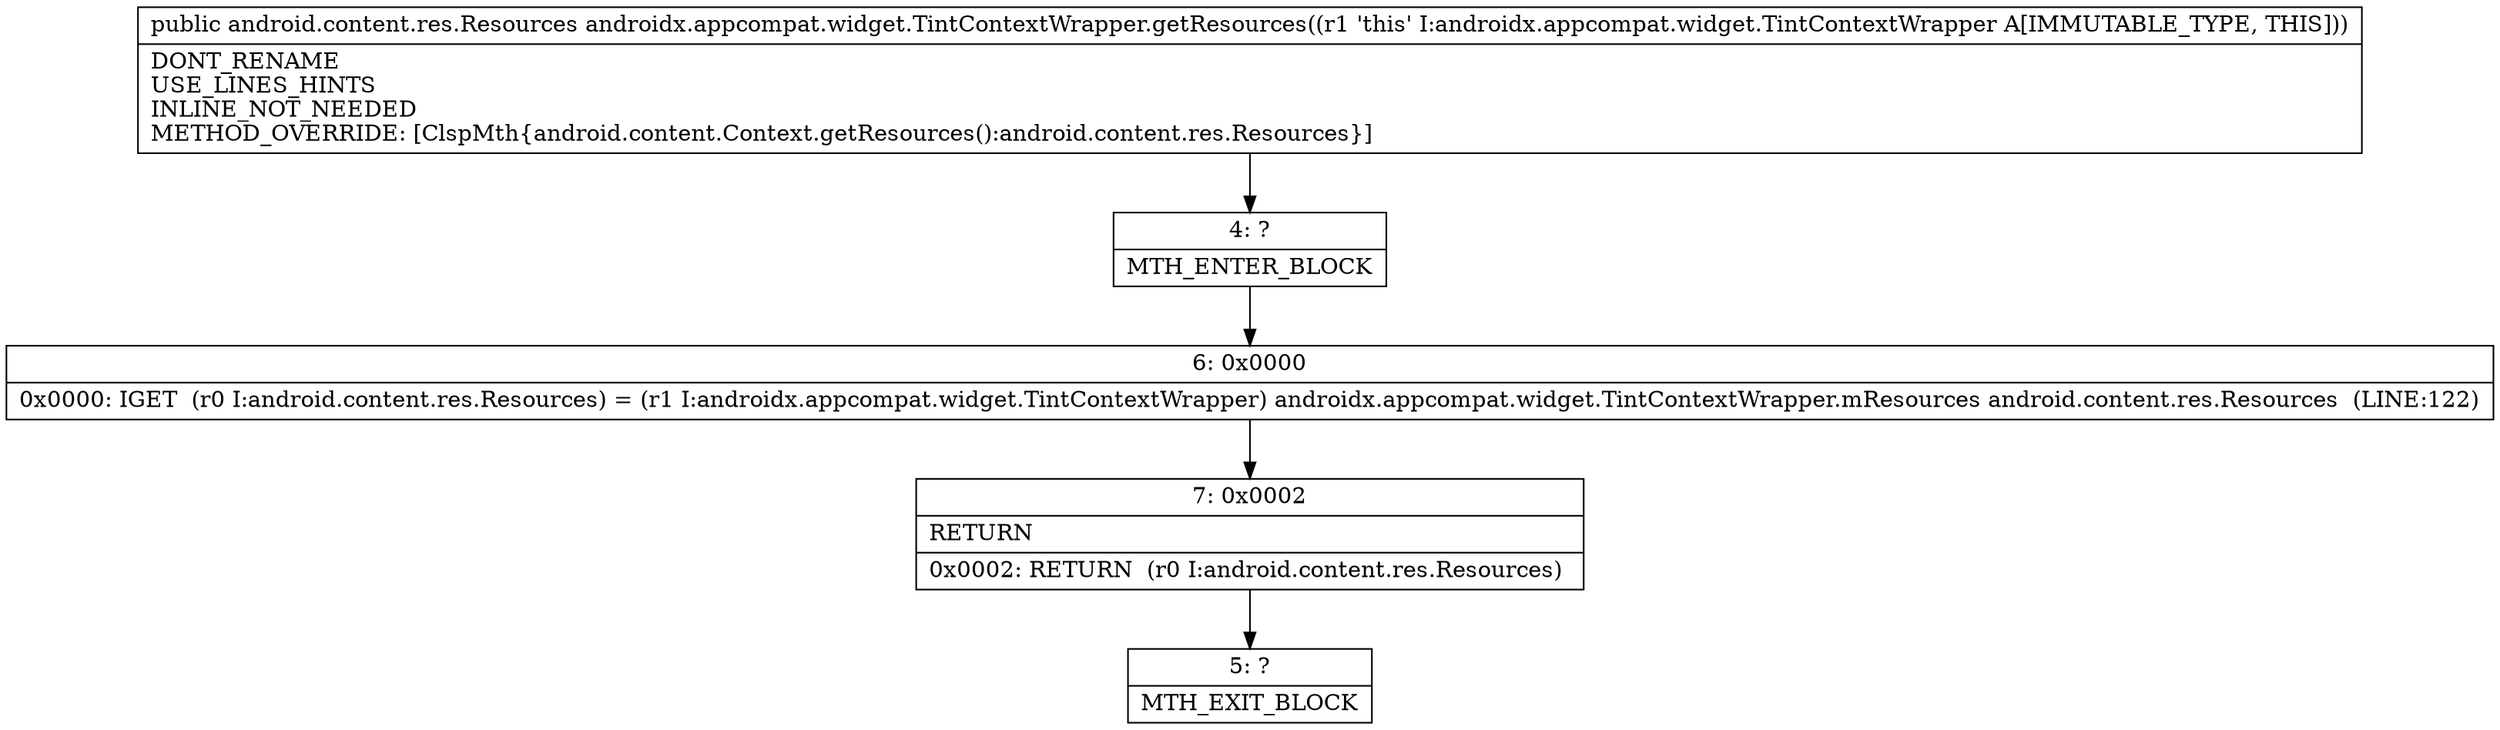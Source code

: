 digraph "CFG forandroidx.appcompat.widget.TintContextWrapper.getResources()Landroid\/content\/res\/Resources;" {
Node_4 [shape=record,label="{4\:\ ?|MTH_ENTER_BLOCK\l}"];
Node_6 [shape=record,label="{6\:\ 0x0000|0x0000: IGET  (r0 I:android.content.res.Resources) = (r1 I:androidx.appcompat.widget.TintContextWrapper) androidx.appcompat.widget.TintContextWrapper.mResources android.content.res.Resources  (LINE:122)\l}"];
Node_7 [shape=record,label="{7\:\ 0x0002|RETURN\l|0x0002: RETURN  (r0 I:android.content.res.Resources) \l}"];
Node_5 [shape=record,label="{5\:\ ?|MTH_EXIT_BLOCK\l}"];
MethodNode[shape=record,label="{public android.content.res.Resources androidx.appcompat.widget.TintContextWrapper.getResources((r1 'this' I:androidx.appcompat.widget.TintContextWrapper A[IMMUTABLE_TYPE, THIS]))  | DONT_RENAME\lUSE_LINES_HINTS\lINLINE_NOT_NEEDED\lMETHOD_OVERRIDE: [ClspMth\{android.content.Context.getResources():android.content.res.Resources\}]\l}"];
MethodNode -> Node_4;Node_4 -> Node_6;
Node_6 -> Node_7;
Node_7 -> Node_5;
}

